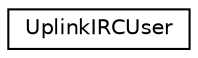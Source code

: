 digraph "Graphical Class Hierarchy"
{
 // LATEX_PDF_SIZE
  edge [fontname="Helvetica",fontsize="10",labelfontname="Helvetica",labelfontsize="10"];
  node [fontname="Helvetica",fontsize="10",shape=record];
  rankdir="LR";
  Node0 [label="UplinkIRCUser",height=0.2,width=0.4,color="black", fillcolor="white", style="filled",URL="$classUplinkIRCUser.html",tooltip="IRC User."];
}
